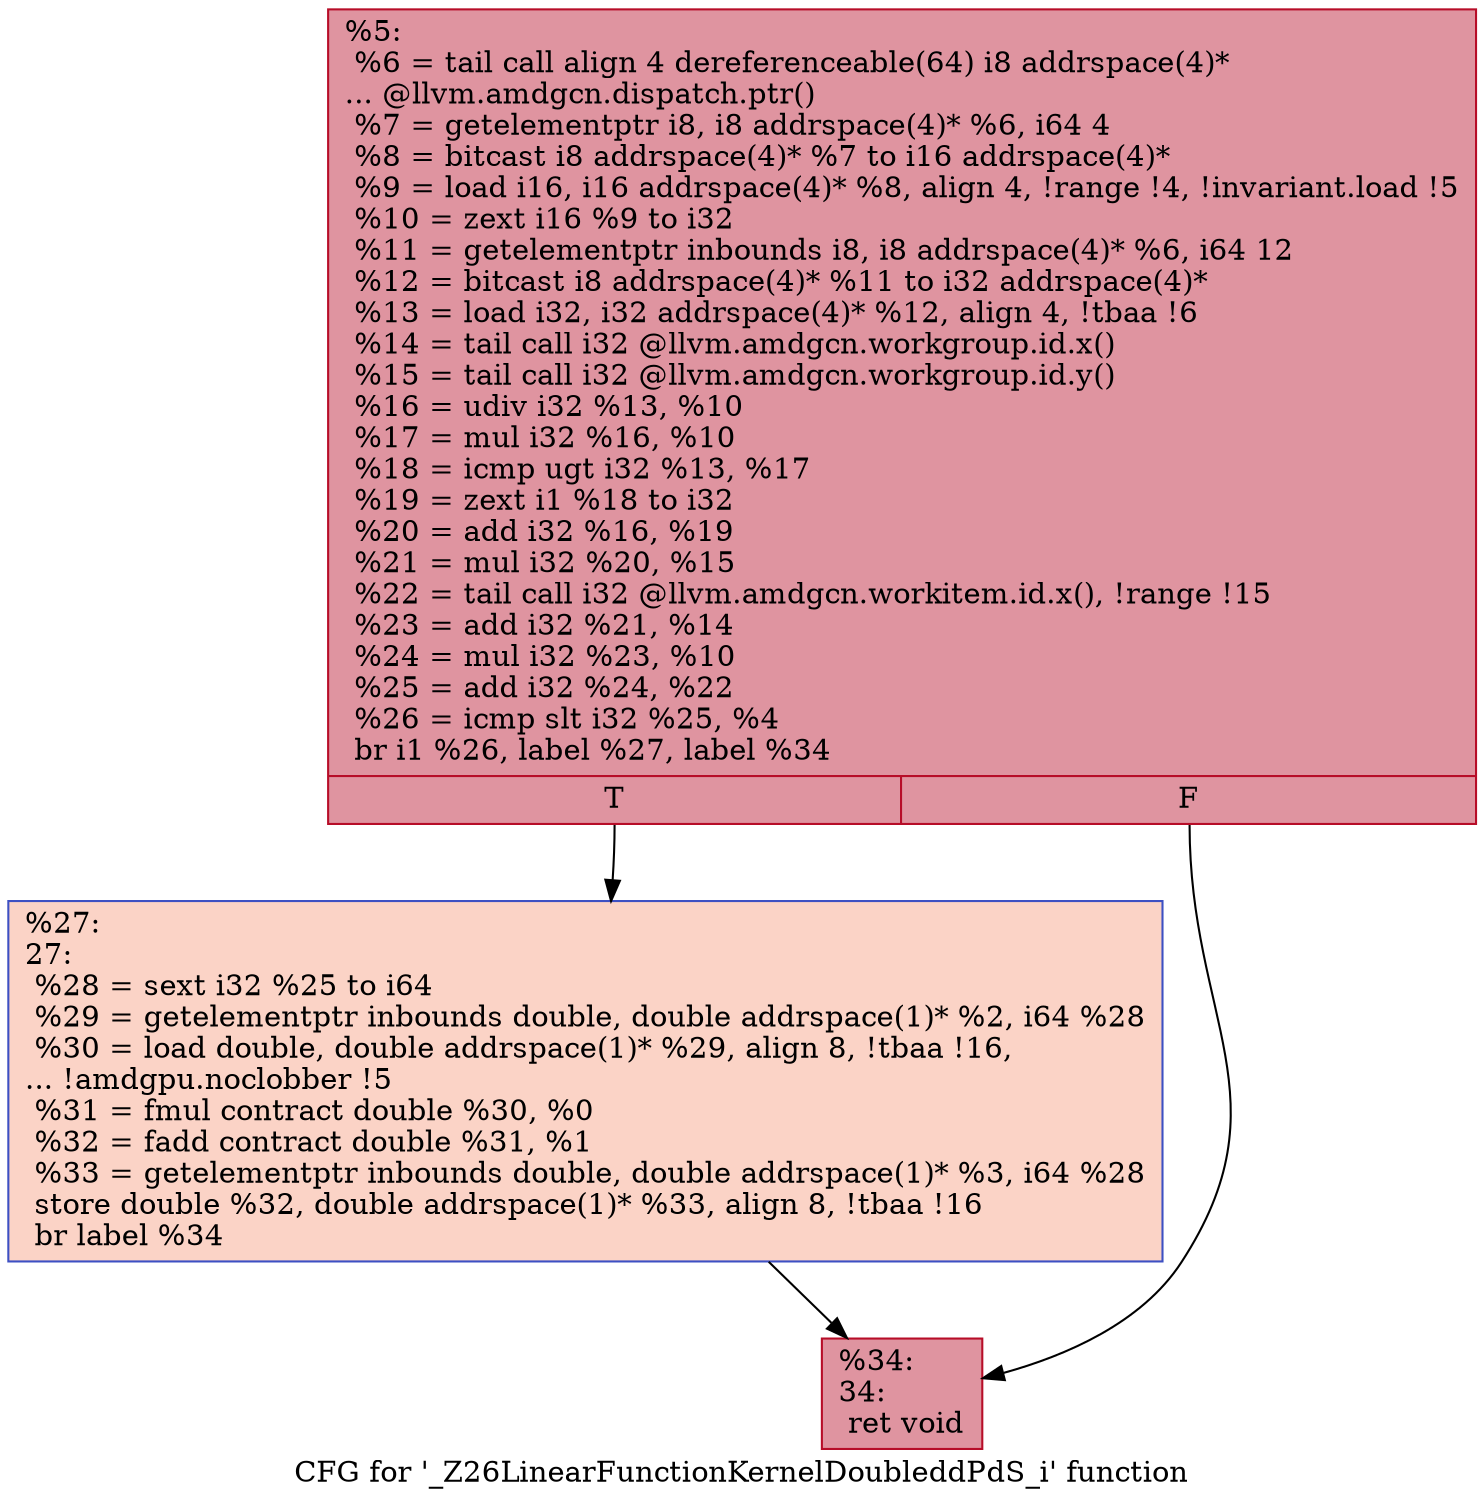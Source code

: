 digraph "CFG for '_Z26LinearFunctionKernelDoubleddPdS_i' function" {
	label="CFG for '_Z26LinearFunctionKernelDoubleddPdS_i' function";

	Node0x6336500 [shape=record,color="#b70d28ff", style=filled, fillcolor="#b70d2870",label="{%5:\l  %6 = tail call align 4 dereferenceable(64) i8 addrspace(4)*\l... @llvm.amdgcn.dispatch.ptr()\l  %7 = getelementptr i8, i8 addrspace(4)* %6, i64 4\l  %8 = bitcast i8 addrspace(4)* %7 to i16 addrspace(4)*\l  %9 = load i16, i16 addrspace(4)* %8, align 4, !range !4, !invariant.load !5\l  %10 = zext i16 %9 to i32\l  %11 = getelementptr inbounds i8, i8 addrspace(4)* %6, i64 12\l  %12 = bitcast i8 addrspace(4)* %11 to i32 addrspace(4)*\l  %13 = load i32, i32 addrspace(4)* %12, align 4, !tbaa !6\l  %14 = tail call i32 @llvm.amdgcn.workgroup.id.x()\l  %15 = tail call i32 @llvm.amdgcn.workgroup.id.y()\l  %16 = udiv i32 %13, %10\l  %17 = mul i32 %16, %10\l  %18 = icmp ugt i32 %13, %17\l  %19 = zext i1 %18 to i32\l  %20 = add i32 %16, %19\l  %21 = mul i32 %20, %15\l  %22 = tail call i32 @llvm.amdgcn.workitem.id.x(), !range !15\l  %23 = add i32 %21, %14\l  %24 = mul i32 %23, %10\l  %25 = add i32 %24, %22\l  %26 = icmp slt i32 %25, %4\l  br i1 %26, label %27, label %34\l|{<s0>T|<s1>F}}"];
	Node0x6336500:s0 -> Node0x6338d50;
	Node0x6336500:s1 -> Node0x6338de0;
	Node0x6338d50 [shape=record,color="#3d50c3ff", style=filled, fillcolor="#f59c7d70",label="{%27:\l27:                                               \l  %28 = sext i32 %25 to i64\l  %29 = getelementptr inbounds double, double addrspace(1)* %2, i64 %28\l  %30 = load double, double addrspace(1)* %29, align 8, !tbaa !16,\l... !amdgpu.noclobber !5\l  %31 = fmul contract double %30, %0\l  %32 = fadd contract double %31, %1\l  %33 = getelementptr inbounds double, double addrspace(1)* %3, i64 %28\l  store double %32, double addrspace(1)* %33, align 8, !tbaa !16\l  br label %34\l}"];
	Node0x6338d50 -> Node0x6338de0;
	Node0x6338de0 [shape=record,color="#b70d28ff", style=filled, fillcolor="#b70d2870",label="{%34:\l34:                                               \l  ret void\l}"];
}
